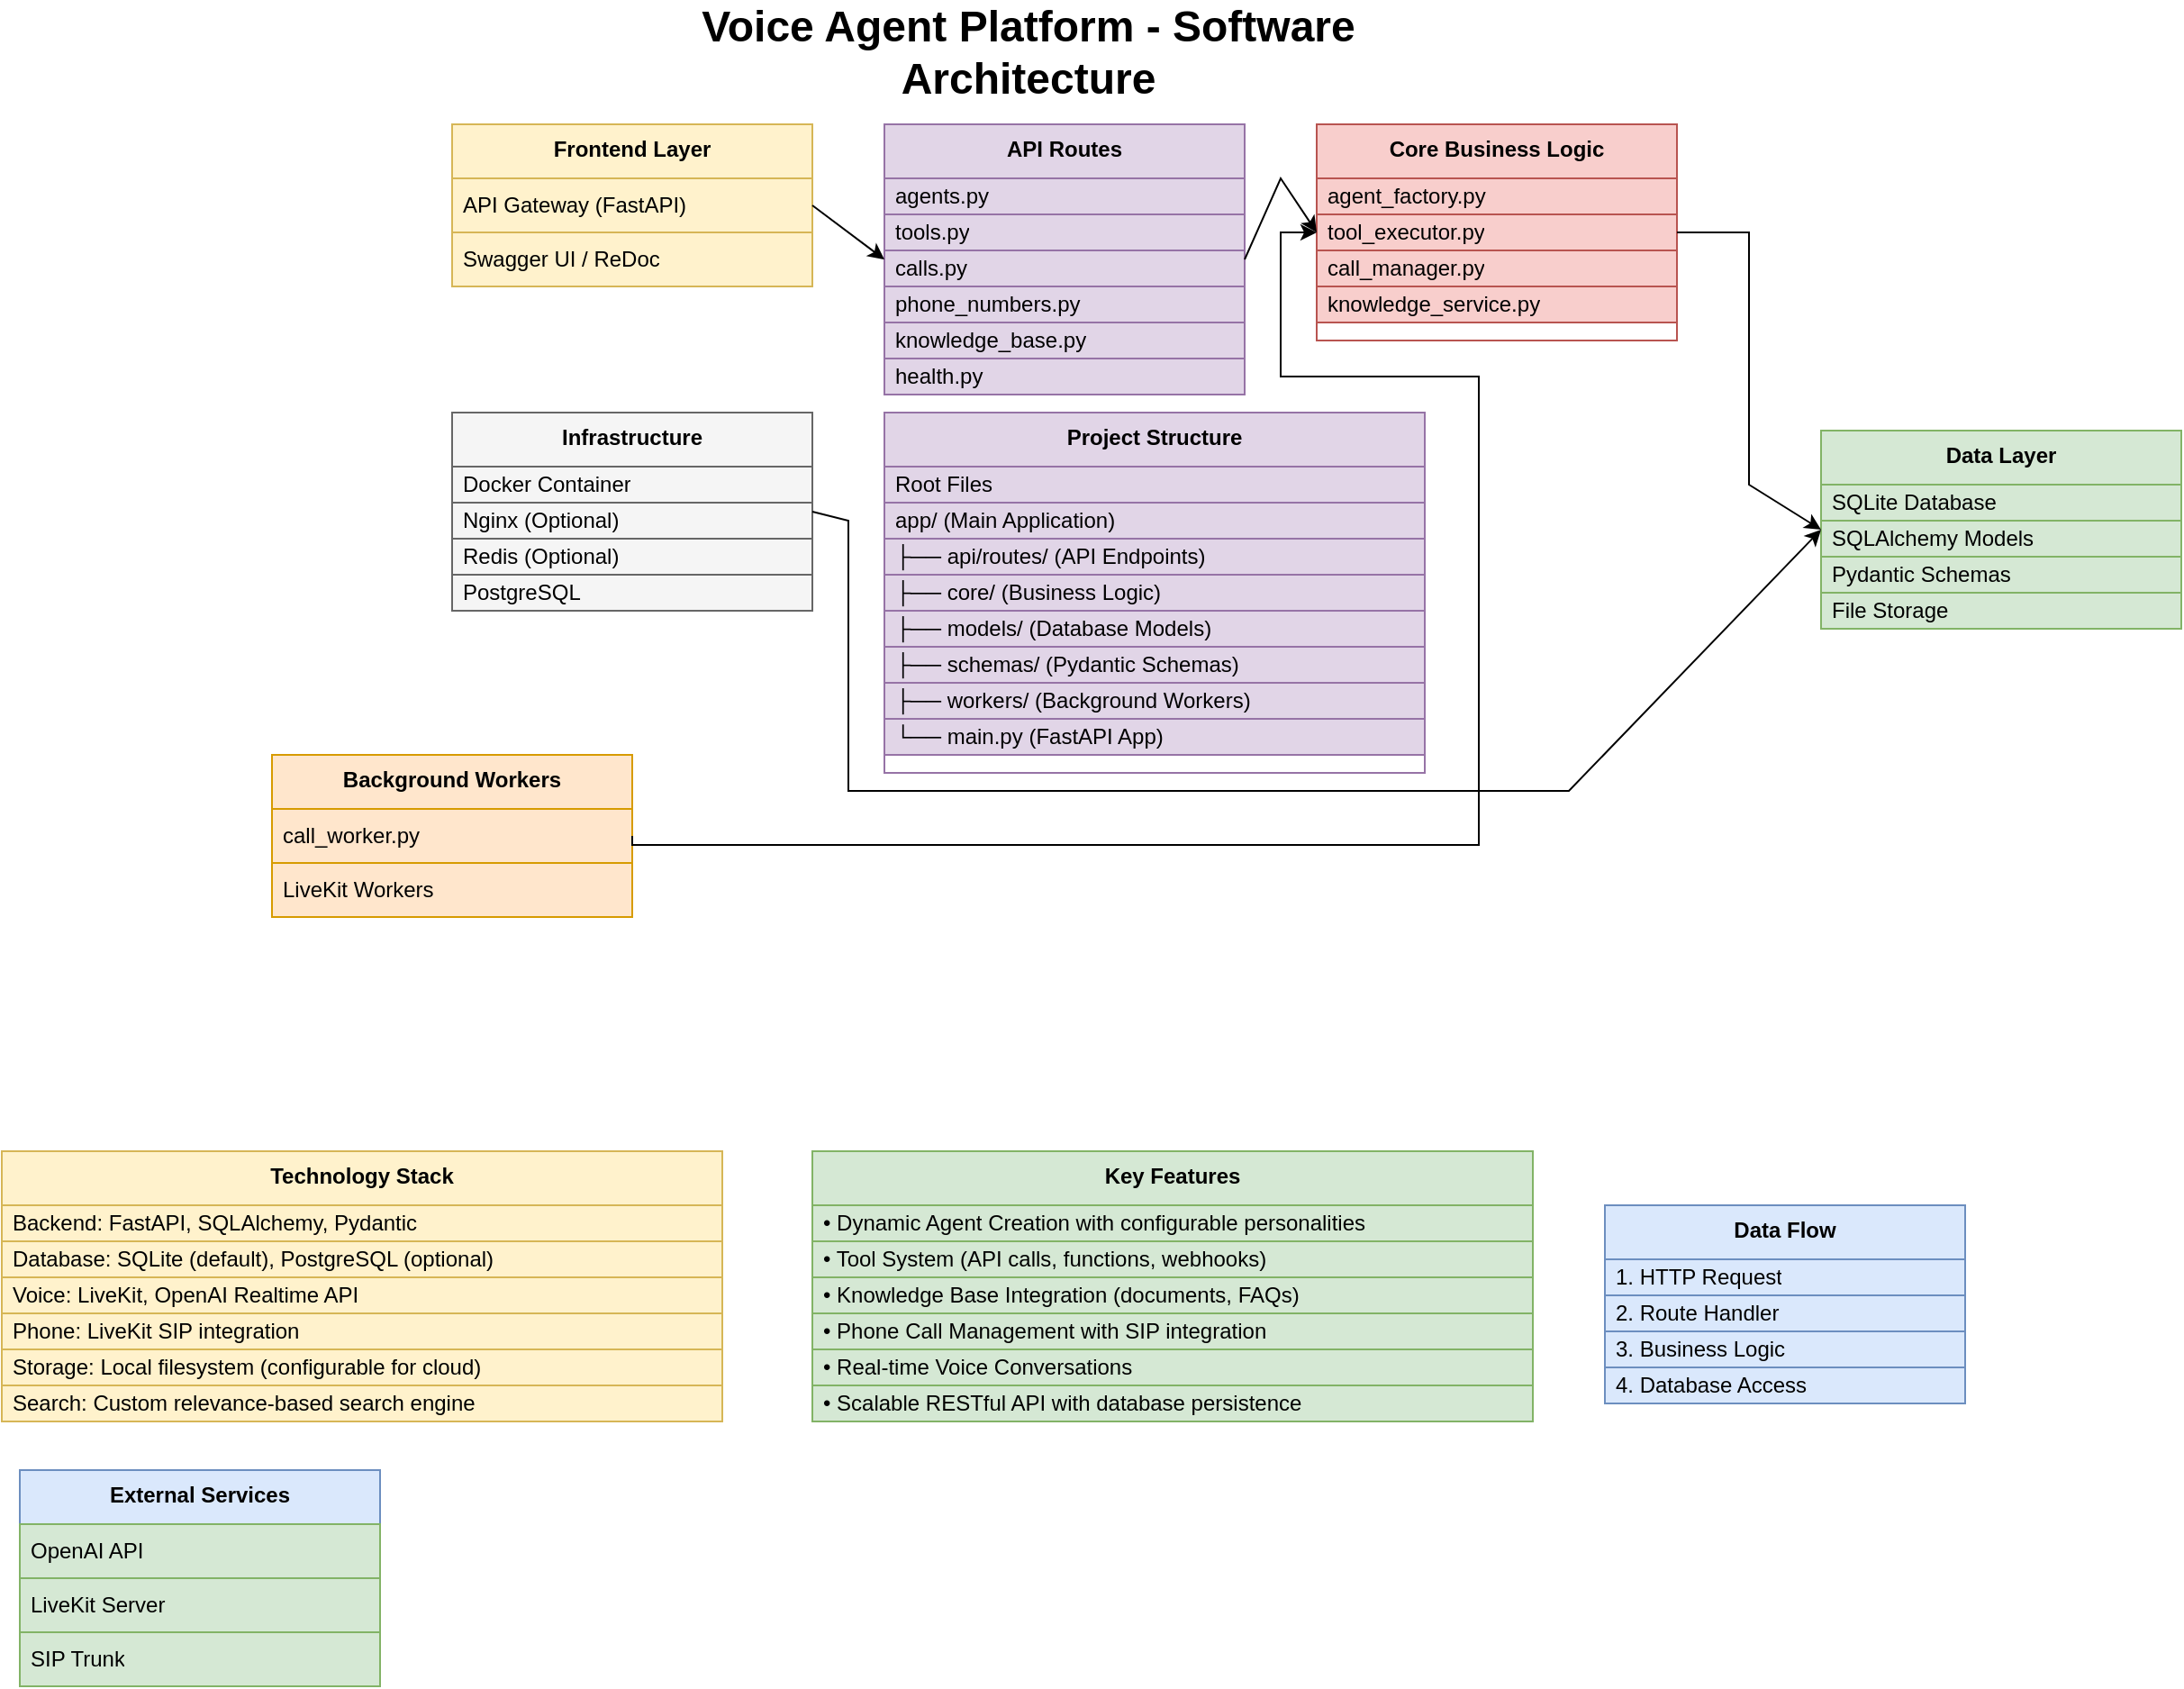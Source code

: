 <mxfile>
    <diagram name="Voice Agent Architecture" id="voice-agent-architecture">
        <mxGraphModel dx="1006" dy="529" grid="1" gridSize="10" guides="1" tooltips="1" connect="1" arrows="1" fold="1" page="1" pageScale="1" pageWidth="1169" pageHeight="827" math="0" shadow="0">
            <root>
                <mxCell id="0"/>
                <mxCell id="1" parent="0"/>
                <mxCell id="title" value="Voice Agent Platform - Software Architecture" style="text;html=1;strokeColor=none;fillColor=none;align=center;verticalAlign=middle;whiteSpace=wrap;rounded=0;fontSize=24;fontStyle=1;" parent="1" vertex="1">
                    <mxGeometry x="400" y="20" width="400" height="40" as="geometry"/>
                </mxCell>
                <mxCell id="external-services" value="External Services" style="swimlane;fontStyle=1;align=center;verticalAlign=top;childLayout=stackLayout;horizontal=1;startSize=30;horizontalStack=0;resizeParent=1;resizeParentMax=0;resizeLast=0;collapsible=1;marginBottom=0;whiteSpace=wrap;html=1;fillColor=#dae8fc;strokeColor=#6c8ebf;" parent="1" vertex="1">
                    <mxGeometry x="40" y="827" width="200" height="120" as="geometry"/>
                </mxCell>
                <mxCell id="openai" value="OpenAI API" style="text;strokeColor=#82b366;fillColor=#d5e8d4;align=left;verticalAlign=middle;spacingLeft=4;spacingRight=4;overflow=hidden;points=[[0,0.5],[1,0.5]];portConstraint=eastwest;rotatable=0;whiteSpace=wrap;html=1;" parent="external-services" vertex="1">
                    <mxGeometry y="30" width="200" height="30" as="geometry"/>
                </mxCell>
                <mxCell id="livekit" value="LiveKit Server" style="text;strokeColor=#82b366;fillColor=#d5e8d4;align=left;verticalAlign=middle;spacingLeft=4;spacingRight=4;overflow=hidden;points=[[0,0.5],[1,0.5]];portConstraint=eastwest;rotatable=0;whiteSpace=wrap;html=1;" parent="external-services" vertex="1">
                    <mxGeometry y="60" width="200" height="30" as="geometry"/>
                </mxCell>
                <mxCell id="sip" value="SIP Trunk" style="text;strokeColor=#82b366;fillColor=#d5e8d4;align=left;verticalAlign=middle;spacingLeft=4;spacingRight=4;overflow=hidden;points=[[0,0.5],[1,0.5]];portConstraint=eastwest;rotatable=0;whiteSpace=wrap;html=1;" parent="external-services" vertex="1">
                    <mxGeometry y="90" width="200" height="30" as="geometry"/>
                </mxCell>
                <mxCell id="frontend-layer" value="Frontend Layer" style="swimlane;fontStyle=1;align=center;verticalAlign=top;childLayout=stackLayout;horizontal=1;startSize=30;horizontalStack=0;resizeParent=1;resizeParentMax=0;resizeLast=0;collapsible=1;marginBottom=0;whiteSpace=wrap;html=1;fillColor=#fff2cc;strokeColor=#d6b656;" parent="1" vertex="1">
                    <mxGeometry x="280" y="80" width="200" height="90" as="geometry"/>
                </mxCell>
                <mxCell id="api-gateway" value="API Gateway (FastAPI)" style="text;strokeColor=#d6b656;fillColor=#fff2cc;align=left;verticalAlign=middle;spacingLeft=4;spacingRight=4;overflow=hidden;points=[[0,0.5],[1,0.5]];portConstraint=eastwest;rotatable=0;whiteSpace=wrap;html=1;" parent="frontend-layer" vertex="1">
                    <mxGeometry y="30" width="200" height="30" as="geometry"/>
                </mxCell>
                <mxCell id="swagger" value="Swagger UI / ReDoc" style="text;strokeColor=#d6b656;fillColor=#fff2cc;align=left;verticalAlign=middle;spacingLeft=4;spacingRight=4;overflow=hidden;points=[[0,0.5],[1,0.5]];portConstraint=eastwest;rotatable=0;whiteSpace=wrap;html=1;" parent="frontend-layer" vertex="1">
                    <mxGeometry y="60" width="200" height="30" as="geometry"/>
                </mxCell>
                <mxCell id="api-routes" value="API Routes" style="swimlane;fontStyle=1;align=center;verticalAlign=top;childLayout=stackLayout;horizontal=1;startSize=30;horizontalStack=0;resizeParent=1;resizeParentMax=0;resizeLast=0;collapsible=1;marginBottom=0;whiteSpace=wrap;html=1;fillColor=#e1d5e7;strokeColor=#9673a6;" parent="1" vertex="1">
                    <mxGeometry x="520" y="80" width="200" height="150" as="geometry"/>
                </mxCell>
                <mxCell id="agents-route" value="agents.py" style="text;strokeColor=#9673a6;fillColor=#e1d5e7;align=left;verticalAlign=middle;spacingLeft=4;spacingRight=4;overflow=hidden;points=[[0,0.5],[1,0.5]];portConstraint=eastwest;rotatable=0;whiteSpace=wrap;html=1;" parent="api-routes" vertex="1">
                    <mxGeometry y="30" width="200" height="20" as="geometry"/>
                </mxCell>
                <mxCell id="tools-route" value="tools.py" style="text;strokeColor=#9673a6;fillColor=#e1d5e7;align=left;verticalAlign=middle;spacingLeft=4;spacingRight=4;overflow=hidden;points=[[0,0.5],[1,0.5]];portConstraint=eastwest;rotatable=0;whiteSpace=wrap;html=1;" parent="api-routes" vertex="1">
                    <mxGeometry y="50" width="200" height="20" as="geometry"/>
                </mxCell>
                <mxCell id="calls-route" value="calls.py" style="text;strokeColor=#9673a6;fillColor=#e1d5e7;align=left;verticalAlign=middle;spacingLeft=4;spacingRight=4;overflow=hidden;points=[[0,0.5],[1,0.5]];portConstraint=eastwest;rotatable=0;whiteSpace=wrap;html=1;" parent="api-routes" vertex="1">
                    <mxGeometry y="70" width="200" height="20" as="geometry"/>
                </mxCell>
                <mxCell id="phone-route" value="phone_numbers.py" style="text;strokeColor=#9673a6;fillColor=#e1d5e7;align=left;verticalAlign=middle;spacingLeft=4;spacingRight=4;overflow=hidden;points=[[0,0.5],[1,0.5]];portConstraint=eastwest;rotatable=0;whiteSpace=wrap;html=1;" parent="api-routes" vertex="1">
                    <mxGeometry y="90" width="200" height="20" as="geometry"/>
                </mxCell>
                <mxCell id="kb-route" value="knowledge_base.py" style="text;strokeColor=#9673a6;fillColor=#e1d5e7;align=left;verticalAlign=middle;spacingLeft=4;spacingRight=4;overflow=hidden;points=[[0,0.5],[1,0.5]];portConstraint=eastwest;rotatable=0;whiteSpace=wrap;html=1;" parent="api-routes" vertex="1">
                    <mxGeometry y="110" width="200" height="20" as="geometry"/>
                </mxCell>
                <mxCell id="health-route" value="health.py" style="text;strokeColor=#9673a6;fillColor=#e1d5e7;align=left;verticalAlign=middle;spacingLeft=4;spacingRight=4;overflow=hidden;points=[[0,0.5],[1,0.5]];portConstraint=eastwest;rotatable=0;whiteSpace=wrap;html=1;" parent="api-routes" vertex="1">
                    <mxGeometry y="130" width="200" height="20" as="geometry"/>
                </mxCell>
                <mxCell id="core-logic" value="Core Business Logic" style="swimlane;fontStyle=1;align=center;verticalAlign=top;childLayout=stackLayout;horizontal=1;startSize=30;horizontalStack=0;resizeParent=1;resizeParentMax=0;resizeLast=0;collapsible=1;marginBottom=0;whiteSpace=wrap;html=1;fillColor=#f8cecc;strokeColor=#b85450;" parent="1" vertex="1">
                    <mxGeometry x="760" y="80" width="200" height="120" as="geometry"/>
                </mxCell>
                <mxCell id="agent-factory" value="agent_factory.py" style="text;strokeColor=#b85450;fillColor=#f8cecc;align=left;verticalAlign=middle;spacingLeft=4;spacingRight=4;overflow=hidden;points=[[0,0.5],[1,0.5]];portConstraint=eastwest;rotatable=0;whiteSpace=wrap;html=1;" parent="core-logic" vertex="1">
                    <mxGeometry y="30" width="200" height="20" as="geometry"/>
                </mxCell>
                <mxCell id="tool-executor" value="tool_executor.py" style="text;strokeColor=#b85450;fillColor=#f8cecc;align=left;verticalAlign=middle;spacingLeft=4;spacingRight=4;overflow=hidden;points=[[0,0.5],[1,0.5]];portConstraint=eastwest;rotatable=0;whiteSpace=wrap;html=1;" parent="core-logic" vertex="1">
                    <mxGeometry y="50" width="200" height="20" as="geometry"/>
                </mxCell>
                <mxCell id="call-manager" value="call_manager.py" style="text;strokeColor=#b85450;fillColor=#f8cecc;align=left;verticalAlign=middle;spacingLeft=4;spacingRight=4;overflow=hidden;points=[[0,0.5],[1,0.5]];portConstraint=eastwest;rotatable=0;whiteSpace=wrap;html=1;" parent="core-logic" vertex="1">
                    <mxGeometry y="70" width="200" height="20" as="geometry"/>
                </mxCell>
                <mxCell id="knowledge-service" value="knowledge_service.py" style="text;strokeColor=#b85450;fillColor=#f8cecc;align=left;verticalAlign=middle;spacingLeft=4;spacingRight=4;overflow=hidden;points=[[0,0.5],[1,0.5]];portConstraint=eastwest;rotatable=0;whiteSpace=wrap;html=1;" parent="core-logic" vertex="1">
                    <mxGeometry y="90" width="200" height="20" as="geometry"/>
                </mxCell>
                <mxCell id="data-layer" value="Data Layer" style="swimlane;fontStyle=1;align=center;verticalAlign=top;childLayout=stackLayout;horizontal=1;startSize=30;horizontalStack=0;resizeParent=1;resizeParentMax=0;resizeLast=0;collapsible=1;marginBottom=0;whiteSpace=wrap;html=1;fillColor=#d5e8d4;strokeColor=#82b366;" parent="1" vertex="1">
                    <mxGeometry x="1040" y="250" width="200" height="110" as="geometry"/>
                </mxCell>
                <mxCell id="database" value="SQLite Database" style="text;strokeColor=#82b366;fillColor=#d5e8d4;align=left;verticalAlign=middle;spacingLeft=4;spacingRight=4;overflow=hidden;points=[[0,0.5],[1,0.5]];portConstraint=eastwest;rotatable=0;whiteSpace=wrap;html=1;" parent="data-layer" vertex="1">
                    <mxGeometry y="30" width="200" height="20" as="geometry"/>
                </mxCell>
                <mxCell id="models" value="SQLAlchemy Models" style="text;strokeColor=#82b366;fillColor=#d5e8d4;align=left;verticalAlign=middle;spacingLeft=4;spacingRight=4;overflow=hidden;points=[[0,0.5],[1,0.5]];portConstraint=eastwest;rotatable=0;whiteSpace=wrap;html=1;" parent="data-layer" vertex="1">
                    <mxGeometry y="50" width="200" height="20" as="geometry"/>
                </mxCell>
                <mxCell id="schemas" value="Pydantic Schemas" style="text;strokeColor=#82b366;fillColor=#d5e8d4;align=left;verticalAlign=middle;spacingLeft=4;spacingRight=4;overflow=hidden;points=[[0,0.5],[1,0.5]];portConstraint=eastwest;rotatable=0;whiteSpace=wrap;html=1;" parent="data-layer" vertex="1">
                    <mxGeometry y="70" width="200" height="20" as="geometry"/>
                </mxCell>
                <mxCell id="file-storage" value="File Storage" style="text;strokeColor=#82b366;fillColor=#d5e8d4;align=left;verticalAlign=middle;spacingLeft=4;spacingRight=4;overflow=hidden;points=[[0,0.5],[1,0.5]];portConstraint=eastwest;rotatable=0;whiteSpace=wrap;html=1;" parent="data-layer" vertex="1">
                    <mxGeometry y="90" width="200" height="20" as="geometry"/>
                </mxCell>
                <mxCell id="workers" value="Background Workers" style="swimlane;fontStyle=1;align=center;verticalAlign=top;childLayout=stackLayout;horizontal=1;startSize=30;horizontalStack=0;resizeParent=1;resizeParentMax=0;resizeLast=0;collapsible=1;marginBottom=0;whiteSpace=wrap;html=1;fillColor=#ffe6cc;strokeColor=#d79b00;" parent="1" vertex="1">
                    <mxGeometry x="180" y="430" width="200" height="90" as="geometry"/>
                </mxCell>
                <mxCell id="call-worker" value="call_worker.py" style="text;strokeColor=#d79b00;fillColor=#ffe6cc;align=left;verticalAlign=middle;spacingLeft=4;spacingRight=4;overflow=hidden;points=[[0,0.5],[1,0.5]];portConstraint=eastwest;rotatable=0;whiteSpace=wrap;html=1;" parent="workers" vertex="1">
                    <mxGeometry y="30" width="200" height="30" as="geometry"/>
                </mxCell>
                <mxCell id="livekit-worker" value="LiveKit Workers" style="text;strokeColor=#d79b00;fillColor=#ffe6cc;align=left;verticalAlign=middle;spacingLeft=4;spacingRight=4;overflow=hidden;points=[[0,0.5],[1,0.5]];portConstraint=eastwest;rotatable=0;whiteSpace=wrap;html=1;" parent="workers" vertex="1">
                    <mxGeometry y="60" width="200" height="30" as="geometry"/>
                </mxCell>
                <mxCell id="infrastructure" value="Infrastructure" style="swimlane;fontStyle=1;align=center;verticalAlign=top;childLayout=stackLayout;horizontal=1;startSize=30;horizontalStack=0;resizeParent=1;resizeParentMax=0;resizeLast=0;collapsible=1;marginBottom=0;whiteSpace=wrap;html=1;fillColor=#f5f5f5;strokeColor=#666666;" parent="1" vertex="1">
                    <mxGeometry x="280" y="240" width="200" height="110" as="geometry"/>
                </mxCell>
                <mxCell id="docker" value="Docker Container" style="text;strokeColor=#666666;fillColor=#f5f5f5;align=left;verticalAlign=middle;spacingLeft=4;spacingRight=4;overflow=hidden;points=[[0,0.5],[1,0.5]];portConstraint=eastwest;rotatable=0;whiteSpace=wrap;html=1;" parent="infrastructure" vertex="1">
                    <mxGeometry y="30" width="200" height="20" as="geometry"/>
                </mxCell>
                <mxCell id="nginx" value="Nginx (Optional)" style="text;strokeColor=#666666;fillColor=#f5f5f5;align=left;verticalAlign=middle;spacingLeft=4;spacingRight=4;overflow=hidden;points=[[0,0.5],[1,0.5]];portConstraint=eastwest;rotatable=0;whiteSpace=wrap;html=1;" parent="infrastructure" vertex="1">
                    <mxGeometry y="50" width="200" height="20" as="geometry"/>
                </mxCell>
                <mxCell id="redis" value="Redis (Optional)" style="text;strokeColor=#666666;fillColor=#f5f5f5;align=left;verticalAlign=middle;spacingLeft=4;spacingRight=4;overflow=hidden;points=[[0,0.5],[1,0.5]];portConstraint=eastwest;rotatable=0;whiteSpace=wrap;html=1;" parent="infrastructure" vertex="1">
                    <mxGeometry y="70" width="200" height="20" as="geometry"/>
                </mxCell>
                <mxCell id="postgres" value="PostgreSQL&amp;nbsp;" style="text;strokeColor=#666666;fillColor=#f5f5f5;align=left;verticalAlign=middle;spacingLeft=4;spacingRight=4;overflow=hidden;points=[[0,0.5],[1,0.5]];portConstraint=eastwest;rotatable=0;whiteSpace=wrap;html=1;" parent="infrastructure" vertex="1">
                    <mxGeometry y="90" width="200" height="20" as="geometry"/>
                </mxCell>
                <mxCell id="project-structure" value="Project Structure" style="swimlane;fontStyle=1;align=center;verticalAlign=top;childLayout=stackLayout;horizontal=1;startSize=30;horizontalStack=0;resizeParent=1;resizeParentMax=0;resizeLast=0;collapsible=1;marginBottom=0;whiteSpace=wrap;html=1;fillColor=#e1d5e7;strokeColor=#9673a6;" parent="1" vertex="1">
                    <mxGeometry x="520" y="240" width="300" height="200" as="geometry"/>
                </mxCell>
                <mxCell id="root-files" value="Root Files" style="text;strokeColor=#9673a6;fillColor=#e1d5e7;align=left;verticalAlign=middle;spacingLeft=4;spacingRight=4;overflow=hidden;points=[[0,0.5],[1,0.5]];portConstraint=eastwest;rotatable=0;whiteSpace=wrap;html=1;" parent="project-structure" vertex="1">
                    <mxGeometry y="30" width="300" height="20" as="geometry"/>
                </mxCell>
                <mxCell id="app-dir" value="app/ (Main Application)" style="text;strokeColor=#9673a6;fillColor=#e1d5e7;align=left;verticalAlign=middle;spacingLeft=4;spacingRight=4;overflow=hidden;points=[[0,0.5],[1,0.5]];portConstraint=eastwest;rotatable=0;whiteSpace=wrap;html=1;" parent="project-structure" vertex="1">
                    <mxGeometry y="50" width="300" height="20" as="geometry"/>
                </mxCell>
                <mxCell id="api-dir" value="├── api/routes/ (API Endpoints)" style="text;strokeColor=#9673a6;fillColor=#e1d5e7;align=left;verticalAlign=middle;spacingLeft=4;spacingRight=4;overflow=hidden;points=[[0,0.5],[1,0.5]];portConstraint=eastwest;rotatable=0;whiteSpace=wrap;html=1;" parent="project-structure" vertex="1">
                    <mxGeometry y="70" width="300" height="20" as="geometry"/>
                </mxCell>
                <mxCell id="core-dir" value="├── core/ (Business Logic)" style="text;strokeColor=#9673a6;fillColor=#e1d5e7;align=left;verticalAlign=middle;spacingLeft=4;spacingRight=4;overflow=hidden;points=[[0,0.5],[1,0.5]];portConstraint=eastwest;rotatable=0;whiteSpace=wrap;html=1;" parent="project-structure" vertex="1">
                    <mxGeometry y="90" width="300" height="20" as="geometry"/>
                </mxCell>
                <mxCell id="models-dir" value="├── models/ (Database Models)" style="text;strokeColor=#9673a6;fillColor=#e1d5e7;align=left;verticalAlign=middle;spacingLeft=4;spacingRight=4;overflow=hidden;points=[[0,0.5],[1,0.5]];portConstraint=eastwest;rotatable=0;whiteSpace=wrap;html=1;" parent="project-structure" vertex="1">
                    <mxGeometry y="110" width="300" height="20" as="geometry"/>
                </mxCell>
                <mxCell id="schemas-dir" value="├── schemas/ (Pydantic Schemas)" style="text;strokeColor=#9673a6;fillColor=#e1d5e7;align=left;verticalAlign=middle;spacingLeft=4;spacingRight=4;overflow=hidden;points=[[0,0.5],[1,0.5]];portConstraint=eastwest;rotatable=0;whiteSpace=wrap;html=1;" parent="project-structure" vertex="1">
                    <mxGeometry y="130" width="300" height="20" as="geometry"/>
                </mxCell>
                <mxCell id="workers-dir" value="├── workers/ (Background Workers)" style="text;strokeColor=#9673a6;fillColor=#e1d5e7;align=left;verticalAlign=middle;spacingLeft=4;spacingRight=4;overflow=hidden;points=[[0,0.5],[1,0.5]];portConstraint=eastwest;rotatable=0;whiteSpace=wrap;html=1;" parent="project-structure" vertex="1">
                    <mxGeometry y="150" width="300" height="20" as="geometry"/>
                </mxCell>
                <mxCell id="main-py" value="└── main.py (FastAPI App)" style="text;strokeColor=#9673a6;fillColor=#e1d5e7;align=left;verticalAlign=middle;spacingLeft=4;spacingRight=4;overflow=hidden;points=[[0,0.5],[1,0.5]];portConstraint=eastwest;rotatable=0;whiteSpace=wrap;html=1;" parent="project-structure" vertex="1">
                    <mxGeometry y="170" width="300" height="20" as="geometry"/>
                </mxCell>
                <mxCell id="data-flow" value="Data Flow" style="swimlane;fontStyle=1;align=center;verticalAlign=top;childLayout=stackLayout;horizontal=1;startSize=30;horizontalStack=0;resizeParent=1;resizeParentMax=0;resizeLast=0;collapsible=1;marginBottom=0;whiteSpace=wrap;html=1;fillColor=#dae8fc;strokeColor=#6c8ebf;" parent="1" vertex="1">
                    <mxGeometry x="920" y="680" width="200" height="110" as="geometry"/>
                </mxCell>
                <mxCell id="request-flow" value="1. HTTP Request" style="text;strokeColor=#6c8ebf;fillColor=#dae8fc;align=left;verticalAlign=middle;spacingLeft=4;spacingRight=4;overflow=hidden;points=[[0,0.5],[1,0.5]];portConstraint=eastwest;rotatable=0;whiteSpace=wrap;html=1;" parent="data-flow" vertex="1">
                    <mxGeometry y="30" width="200" height="20" as="geometry"/>
                </mxCell>
                <mxCell id="route-handling" value="2. Route Handler" style="text;strokeColor=#6c8ebf;fillColor=#dae8fc;align=left;verticalAlign=middle;spacingLeft=4;spacingRight=4;overflow=hidden;points=[[0,0.5],[1,0.5]];portConstraint=eastwest;rotatable=0;whiteSpace=wrap;html=1;" parent="data-flow" vertex="1">
                    <mxGeometry y="50" width="200" height="20" as="geometry"/>
                </mxCell>
                <mxCell id="business-logic" value="3. Business Logic" style="text;strokeColor=#6c8ebf;fillColor=#dae8fc;align=left;verticalAlign=middle;spacingLeft=4;spacingRight=4;overflow=hidden;points=[[0,0.5],[1,0.5]];portConstraint=eastwest;rotatable=0;whiteSpace=wrap;html=1;" parent="data-flow" vertex="1">
                    <mxGeometry y="70" width="200" height="20" as="geometry"/>
                </mxCell>
                <mxCell id="database-access" value="4. Database Access" style="text;strokeColor=#6c8ebf;fillColor=#dae8fc;align=left;verticalAlign=middle;spacingLeft=4;spacingRight=4;overflow=hidden;points=[[0,0.5],[1,0.5]];portConstraint=eastwest;rotatable=0;whiteSpace=wrap;html=1;" parent="data-flow" vertex="1">
                    <mxGeometry y="90" width="200" height="20" as="geometry"/>
                </mxCell>
                <mxCell id="conn2" value="" style="endArrow=classic;html=1;rounded=0;exitX=1;exitY=0.5;exitDx=0;exitDy=0;entryX=0;entryY=0.5;entryDx=0;entryDy=0;" parent="1" source="frontend-layer" target="api-routes" edge="1">
                    <mxGeometry width="50" height="50" relative="1" as="geometry">
                        <mxPoint x="400" y="400" as="sourcePoint"/>
                        <mxPoint x="450" y="350" as="targetPoint"/>
                    </mxGeometry>
                </mxCell>
                <mxCell id="conn3" value="" style="endArrow=classic;html=1;rounded=0;exitX=1;exitY=0.5;exitDx=0;exitDy=0;entryX=0;entryY=0.5;entryDx=0;entryDy=0;" parent="1" source="api-routes" target="core-logic" edge="1">
                    <mxGeometry width="50" height="50" relative="1" as="geometry">
                        <mxPoint x="400" y="400" as="sourcePoint"/>
                        <mxPoint x="450" y="350" as="targetPoint"/>
                        <Array as="points">
                            <mxPoint x="740" y="110"/>
                        </Array>
                    </mxGeometry>
                </mxCell>
                <mxCell id="conn4" value="" style="endArrow=classic;html=1;rounded=0;exitX=1;exitY=0.5;exitDx=0;exitDy=0;entryX=0;entryY=0.5;entryDx=0;entryDy=0;" parent="1" source="core-logic" target="data-layer" edge="1">
                    <mxGeometry width="50" height="50" relative="1" as="geometry">
                        <mxPoint x="400" y="400" as="sourcePoint"/>
                        <mxPoint x="450" y="350" as="targetPoint"/>
                        <Array as="points">
                            <mxPoint x="1000" y="140"/>
                            <mxPoint x="1000" y="280"/>
                        </Array>
                    </mxGeometry>
                </mxCell>
                <mxCell id="conn5" value="" style="endArrow=classic;html=1;rounded=0;exitX=1;exitY=0.5;exitDx=0;exitDy=0;entryX=0;entryY=0.5;entryDx=0;entryDy=0;" parent="1" source="workers" target="core-logic" edge="1">
                    <mxGeometry width="50" height="50" relative="1" as="geometry">
                        <mxPoint x="400" y="400" as="sourcePoint"/>
                        <mxPoint x="450" y="350" as="targetPoint"/>
                        <Array as="points">
                            <mxPoint x="380" y="480"/>
                            <mxPoint x="850" y="480"/>
                            <mxPoint x="850" y="240"/>
                            <mxPoint x="850" y="220"/>
                            <mxPoint x="740" y="220"/>
                            <mxPoint x="740" y="140"/>
                        </Array>
                    </mxGeometry>
                </mxCell>
                <mxCell id="conn6" value="" style="endArrow=classic;html=1;rounded=0;exitX=1;exitY=0.5;exitDx=0;exitDy=0;entryX=0;entryY=0.5;entryDx=0;entryDy=0;" parent="1" source="infrastructure" target="data-layer" edge="1">
                    <mxGeometry width="50" height="50" relative="1" as="geometry">
                        <mxPoint x="400" y="400" as="sourcePoint"/>
                        <mxPoint x="450" y="350" as="targetPoint"/>
                        <Array as="points">
                            <mxPoint x="500" y="300"/>
                            <mxPoint x="500" y="450"/>
                            <mxPoint x="900" y="450"/>
                        </Array>
                    </mxGeometry>
                </mxCell>
                <mxCell id="tech-stack" value="Technology Stack" style="swimlane;fontStyle=1;align=center;verticalAlign=top;childLayout=stackLayout;horizontal=1;startSize=30;horizontalStack=0;resizeParent=1;resizeParentMax=0;resizeLast=0;collapsible=1;marginBottom=0;whiteSpace=wrap;html=1;fillColor=#fff2cc;strokeColor=#d6b656;" parent="1" vertex="1">
                    <mxGeometry x="30" y="650" width="400" height="150" as="geometry"/>
                </mxCell>
                <mxCell id="backend-tech" value="Backend: FastAPI, SQLAlchemy, Pydantic" style="text;strokeColor=#d6b656;fillColor=#fff2cc;align=left;verticalAlign=middle;spacingLeft=4;spacingRight=4;overflow=hidden;points=[[0,0.5],[1,0.5]];portConstraint=eastwest;rotatable=0;whiteSpace=wrap;html=1;" parent="tech-stack" vertex="1">
                    <mxGeometry y="30" width="400" height="20" as="geometry"/>
                </mxCell>
                <mxCell id="database-tech" value="Database: SQLite (default), PostgreSQL (optional)" style="text;strokeColor=#d6b656;fillColor=#fff2cc;align=left;verticalAlign=middle;spacingLeft=4;spacingRight=4;overflow=hidden;points=[[0,0.5],[1,0.5]];portConstraint=eastwest;rotatable=0;whiteSpace=wrap;html=1;" parent="tech-stack" vertex="1">
                    <mxGeometry y="50" width="400" height="20" as="geometry"/>
                </mxCell>
                <mxCell id="voice-tech" value="Voice: LiveKit, OpenAI Realtime API" style="text;strokeColor=#d6b656;fillColor=#fff2cc;align=left;verticalAlign=middle;spacingLeft=4;spacingRight=4;overflow=hidden;points=[[0,0.5],[1,0.5]];portConstraint=eastwest;rotatable=0;whiteSpace=wrap;html=1;" parent="tech-stack" vertex="1">
                    <mxGeometry y="70" width="400" height="20" as="geometry"/>
                </mxCell>
                <mxCell id="phone-tech" value="Phone: LiveKit SIP integration" style="text;strokeColor=#d6b656;fillColor=#fff2cc;align=left;verticalAlign=middle;spacingLeft=4;spacingRight=4;overflow=hidden;points=[[0,0.5],[1,0.5]];portConstraint=eastwest;rotatable=0;whiteSpace=wrap;html=1;" parent="tech-stack" vertex="1">
                    <mxGeometry y="90" width="400" height="20" as="geometry"/>
                </mxCell>
                <mxCell id="storage-tech" value="Storage: Local filesystem (configurable for cloud)" style="text;strokeColor=#d6b656;fillColor=#fff2cc;align=left;verticalAlign=middle;spacingLeft=4;spacingRight=4;overflow=hidden;points=[[0,0.5],[1,0.5]];portConstraint=eastwest;rotatable=0;whiteSpace=wrap;html=1;" parent="tech-stack" vertex="1">
                    <mxGeometry y="110" width="400" height="20" as="geometry"/>
                </mxCell>
                <mxCell id="search-tech" value="Search: Custom relevance-based search engine" style="text;strokeColor=#d6b656;fillColor=#fff2cc;align=left;verticalAlign=middle;spacingLeft=4;spacingRight=4;overflow=hidden;points=[[0,0.5],[1,0.5]];portConstraint=eastwest;rotatable=0;whiteSpace=wrap;html=1;" parent="tech-stack" vertex="1">
                    <mxGeometry y="130" width="400" height="20" as="geometry"/>
                </mxCell>
                <mxCell id="key-features" value="Key Features" style="swimlane;fontStyle=1;align=center;verticalAlign=top;childLayout=stackLayout;horizontal=1;startSize=30;horizontalStack=0;resizeParent=1;resizeParentMax=0;resizeLast=0;collapsible=1;marginBottom=0;whiteSpace=wrap;html=1;fillColor=#d5e8d4;strokeColor=#82b366;" parent="1" vertex="1">
                    <mxGeometry x="480" y="650" width="400" height="150" as="geometry"/>
                </mxCell>
                <mxCell id="agent-features" value="• Dynamic Agent Creation with configurable personalities" style="text;strokeColor=#82b366;fillColor=#d5e8d4;align=left;verticalAlign=middle;spacingLeft=4;spacingRight=4;overflow=hidden;points=[[0,0.5],[1,0.5]];portConstraint=eastwest;rotatable=0;whiteSpace=wrap;html=1;" parent="key-features" vertex="1">
                    <mxGeometry y="30" width="400" height="20" as="geometry"/>
                </mxCell>
                <mxCell id="tool-features" value="• Tool System (API calls, functions, webhooks)" style="text;strokeColor=#82b366;fillColor=#d5e8d4;align=left;verticalAlign=middle;spacingLeft=4;spacingRight=4;overflow=hidden;points=[[0,0.5],[1,0.5]];portConstraint=eastwest;rotatable=0;whiteSpace=wrap;html=1;" parent="key-features" vertex="1">
                    <mxGeometry y="50" width="400" height="20" as="geometry"/>
                </mxCell>
                <mxCell id="kb-features" value="• Knowledge Base Integration (documents, FAQs)" style="text;strokeColor=#82b366;fillColor=#d5e8d4;align=left;verticalAlign=middle;spacingLeft=4;spacingRight=4;overflow=hidden;points=[[0,0.5],[1,0.5]];portConstraint=eastwest;rotatable=0;whiteSpace=wrap;html=1;" parent="key-features" vertex="1">
                    <mxGeometry y="70" width="400" height="20" as="geometry"/>
                </mxCell>
                <mxCell id="phone-features" value="• Phone Call Management with SIP integration" style="text;strokeColor=#82b366;fillColor=#d5e8d4;align=left;verticalAlign=middle;spacingLeft=4;spacingRight=4;overflow=hidden;points=[[0,0.5],[1,0.5]];portConstraint=eastwest;rotatable=0;whiteSpace=wrap;html=1;" parent="key-features" vertex="1">
                    <mxGeometry y="90" width="400" height="20" as="geometry"/>
                </mxCell>
                <mxCell id="voice-features" value="• Real-time Voice Conversations" style="text;strokeColor=#82b366;fillColor=#d5e8d4;align=left;verticalAlign=middle;spacingLeft=4;spacingRight=4;overflow=hidden;points=[[0,0.5],[1,0.5]];portConstraint=eastwest;rotatable=0;whiteSpace=wrap;html=1;" parent="key-features" vertex="1">
                    <mxGeometry y="110" width="400" height="20" as="geometry"/>
                </mxCell>
                <mxCell id="scalable-features" value="• Scalable RESTful API with database persistence" style="text;strokeColor=#82b366;fillColor=#d5e8d4;align=left;verticalAlign=middle;spacingLeft=4;spacingRight=4;overflow=hidden;points=[[0,0.5],[1,0.5]];portConstraint=eastwest;rotatable=0;whiteSpace=wrap;html=1;" parent="key-features" vertex="1">
                    <mxGeometry y="130" width="400" height="20" as="geometry"/>
                </mxCell>
            </root>
        </mxGraphModel>
    </diagram>
    <diagram id="PuijGCpRPaJ5awcXBUWS" name="Page-2">
        <mxGraphModel dx="666" dy="587" grid="1" gridSize="10" guides="1" tooltips="1" connect="1" arrows="1" fold="1" page="1" pageScale="1" pageWidth="827" pageHeight="1169" math="0" shadow="0">
            <root>
                <mxCell id="0"/>
                <mxCell id="1" parent="0"/>
            </root>
        </mxGraphModel>
    </diagram>
</mxfile>